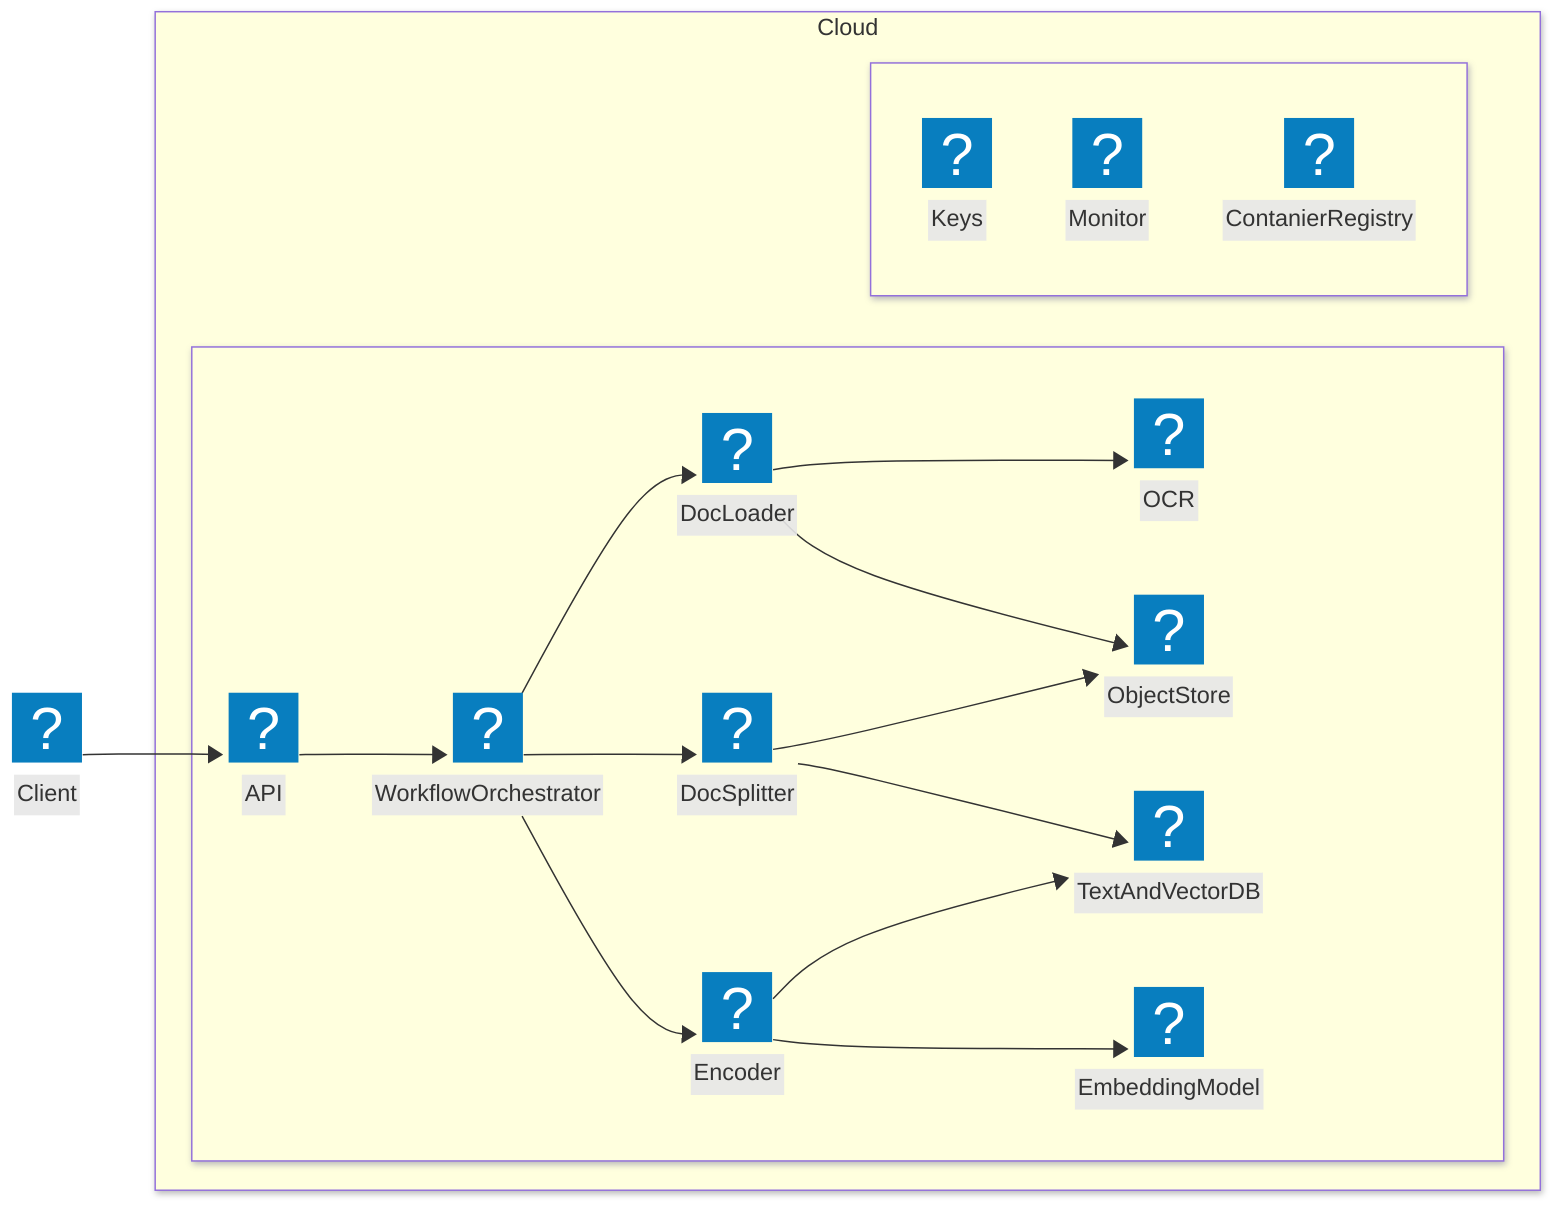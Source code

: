---
config:
  look: neo
---
flowchart LR
 subgraph s2[" "]
        n2["API"]
        n3["WorkflowOrchestrator"]
        n4["DocLoader"]
        n5["DocSplitter"]
        n6["Encoder"]
        n7["OCR"]
        n8["ObjectStore"]
        n9["TextAndVectorDB"]
        n10["EmbeddingModel"]
  end
 subgraph s3[" "]
        n11["Keys"]
        n12["Monitor"]
        n13["ContanierRegistry"]
  end
 subgraph s1["Cloud"]
        s2
        s3
  end
    n1["Client"] --> n2
    n2 --> n3
    n3 --> n4 & n5 & n6
    n4 --> n7 & n8
    n5 --> n8 & n9
    n6 --> n9 & n10
    n2@{ icon: "fa:building"}
    n3@{ icon: "fa:map"}
    n4@{ icon: "fa:circle-play"}
    n5@{ icon: "fa:circle-play"}
    n6@{ icon: "fa:circle-play"}
    n7@{ icon: "fa:eye"}
    n8@{ icon: "fa:folder-open"}
    n9@{ icon: "fa:clone"}
    n10@{ icon: "fa:object-ungroup"}
    n11@{ icon: "fa:address-card"}
    n12@{ icon: "fa:newspaper"}
    n13@{ icon: "fa:paper-plane"}
    n1@{ icon: "fa:circle-user"}